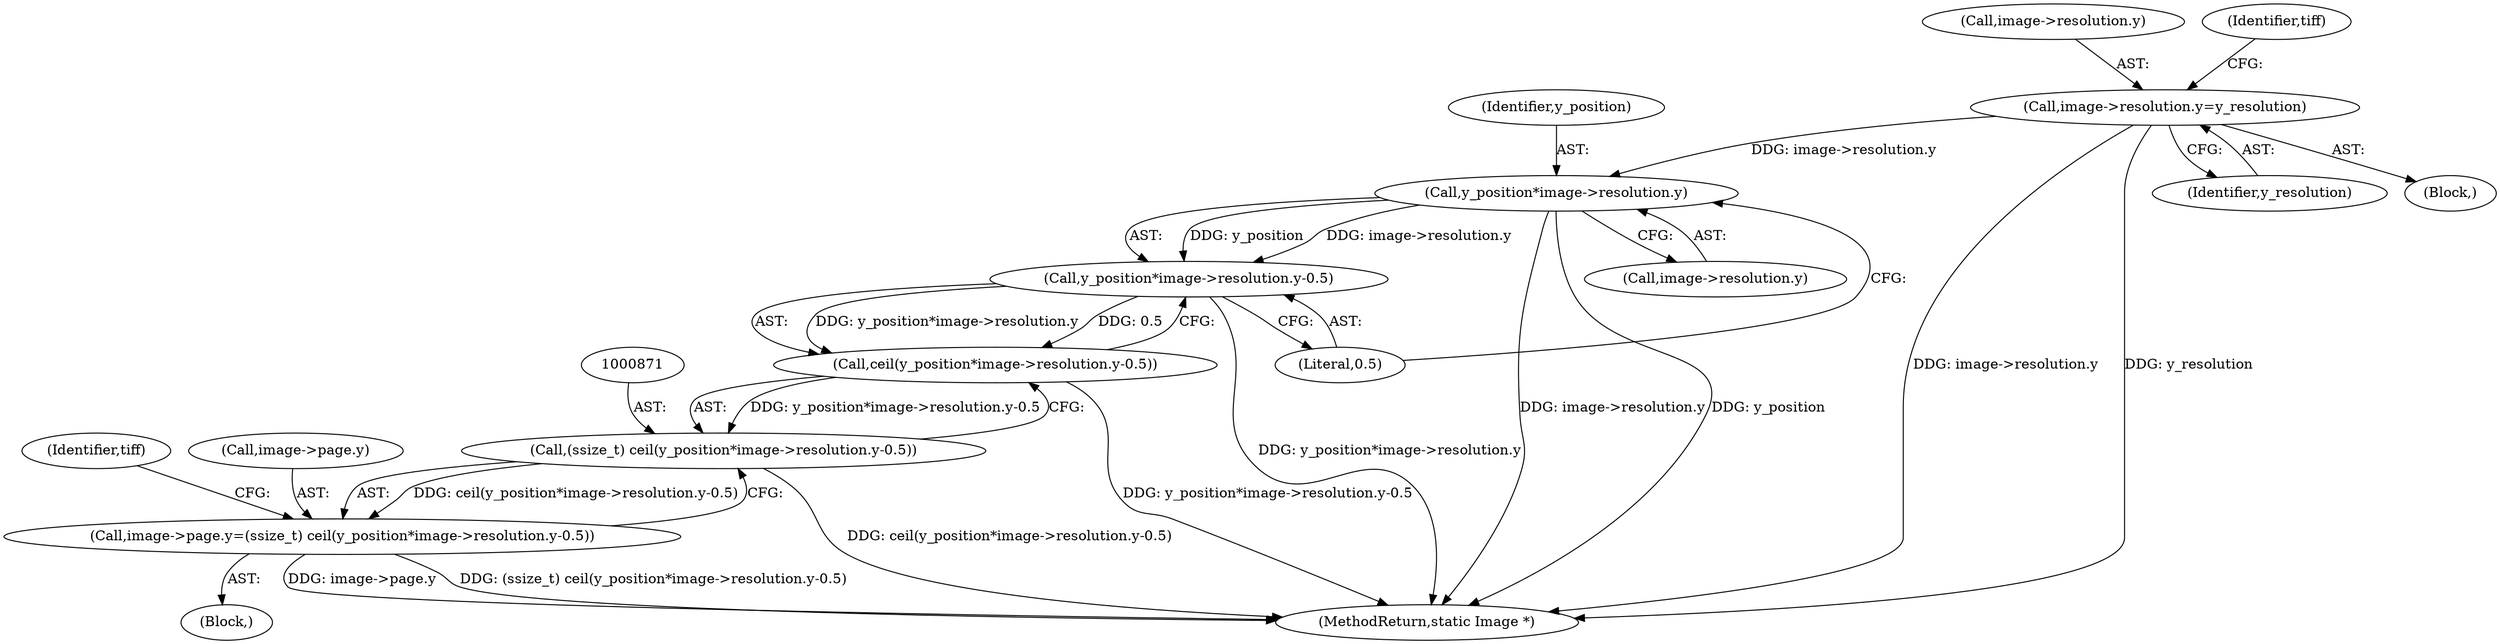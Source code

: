 digraph "0_ImageMagick_6e48aa92ff4e6e95424300ecd52a9ea453c19c60@pointer" {
"1000795" [label="(Call,image->resolution.y=y_resolution)"];
"1000874" [label="(Call,y_position*image->resolution.y)"];
"1000873" [label="(Call,y_position*image->resolution.y-0.5)"];
"1000872" [label="(Call,ceil(y_position*image->resolution.y-0.5))"];
"1000870" [label="(Call,(ssize_t) ceil(y_position*image->resolution.y-0.5))"];
"1000864" [label="(Call,image->page.y=(ssize_t) ceil(y_position*image->resolution.y-0.5))"];
"1000795" [label="(Call,image->resolution.y=y_resolution)"];
"1003481" [label="(MethodReturn,static Image *)"];
"1000845" [label="(Block,)"];
"1000801" [label="(Identifier,y_resolution)"];
"1000881" [label="(Literal,0.5)"];
"1000870" [label="(Call,(ssize_t) ceil(y_position*image->resolution.y-0.5))"];
"1000885" [label="(Identifier,tiff)"];
"1000796" [label="(Call,image->resolution.y)"];
"1000874" [label="(Call,y_position*image->resolution.y)"];
"1000805" [label="(Identifier,tiff)"];
"1000873" [label="(Call,y_position*image->resolution.y-0.5)"];
"1000872" [label="(Call,ceil(y_position*image->resolution.y-0.5))"];
"1000787" [label="(Block,)"];
"1000875" [label="(Identifier,y_position)"];
"1000864" [label="(Call,image->page.y=(ssize_t) ceil(y_position*image->resolution.y-0.5))"];
"1000876" [label="(Call,image->resolution.y)"];
"1000865" [label="(Call,image->page.y)"];
"1000795" -> "1000787"  [label="AST: "];
"1000795" -> "1000801"  [label="CFG: "];
"1000796" -> "1000795"  [label="AST: "];
"1000801" -> "1000795"  [label="AST: "];
"1000805" -> "1000795"  [label="CFG: "];
"1000795" -> "1003481"  [label="DDG: image->resolution.y"];
"1000795" -> "1003481"  [label="DDG: y_resolution"];
"1000795" -> "1000874"  [label="DDG: image->resolution.y"];
"1000874" -> "1000873"  [label="AST: "];
"1000874" -> "1000876"  [label="CFG: "];
"1000875" -> "1000874"  [label="AST: "];
"1000876" -> "1000874"  [label="AST: "];
"1000881" -> "1000874"  [label="CFG: "];
"1000874" -> "1003481"  [label="DDG: image->resolution.y"];
"1000874" -> "1003481"  [label="DDG: y_position"];
"1000874" -> "1000873"  [label="DDG: y_position"];
"1000874" -> "1000873"  [label="DDG: image->resolution.y"];
"1000873" -> "1000872"  [label="AST: "];
"1000873" -> "1000881"  [label="CFG: "];
"1000881" -> "1000873"  [label="AST: "];
"1000872" -> "1000873"  [label="CFG: "];
"1000873" -> "1003481"  [label="DDG: y_position*image->resolution.y"];
"1000873" -> "1000872"  [label="DDG: y_position*image->resolution.y"];
"1000873" -> "1000872"  [label="DDG: 0.5"];
"1000872" -> "1000870"  [label="AST: "];
"1000870" -> "1000872"  [label="CFG: "];
"1000872" -> "1003481"  [label="DDG: y_position*image->resolution.y-0.5"];
"1000872" -> "1000870"  [label="DDG: y_position*image->resolution.y-0.5"];
"1000870" -> "1000864"  [label="AST: "];
"1000871" -> "1000870"  [label="AST: "];
"1000864" -> "1000870"  [label="CFG: "];
"1000870" -> "1003481"  [label="DDG: ceil(y_position*image->resolution.y-0.5)"];
"1000870" -> "1000864"  [label="DDG: ceil(y_position*image->resolution.y-0.5)"];
"1000864" -> "1000845"  [label="AST: "];
"1000865" -> "1000864"  [label="AST: "];
"1000885" -> "1000864"  [label="CFG: "];
"1000864" -> "1003481"  [label="DDG: image->page.y"];
"1000864" -> "1003481"  [label="DDG: (ssize_t) ceil(y_position*image->resolution.y-0.5)"];
}
